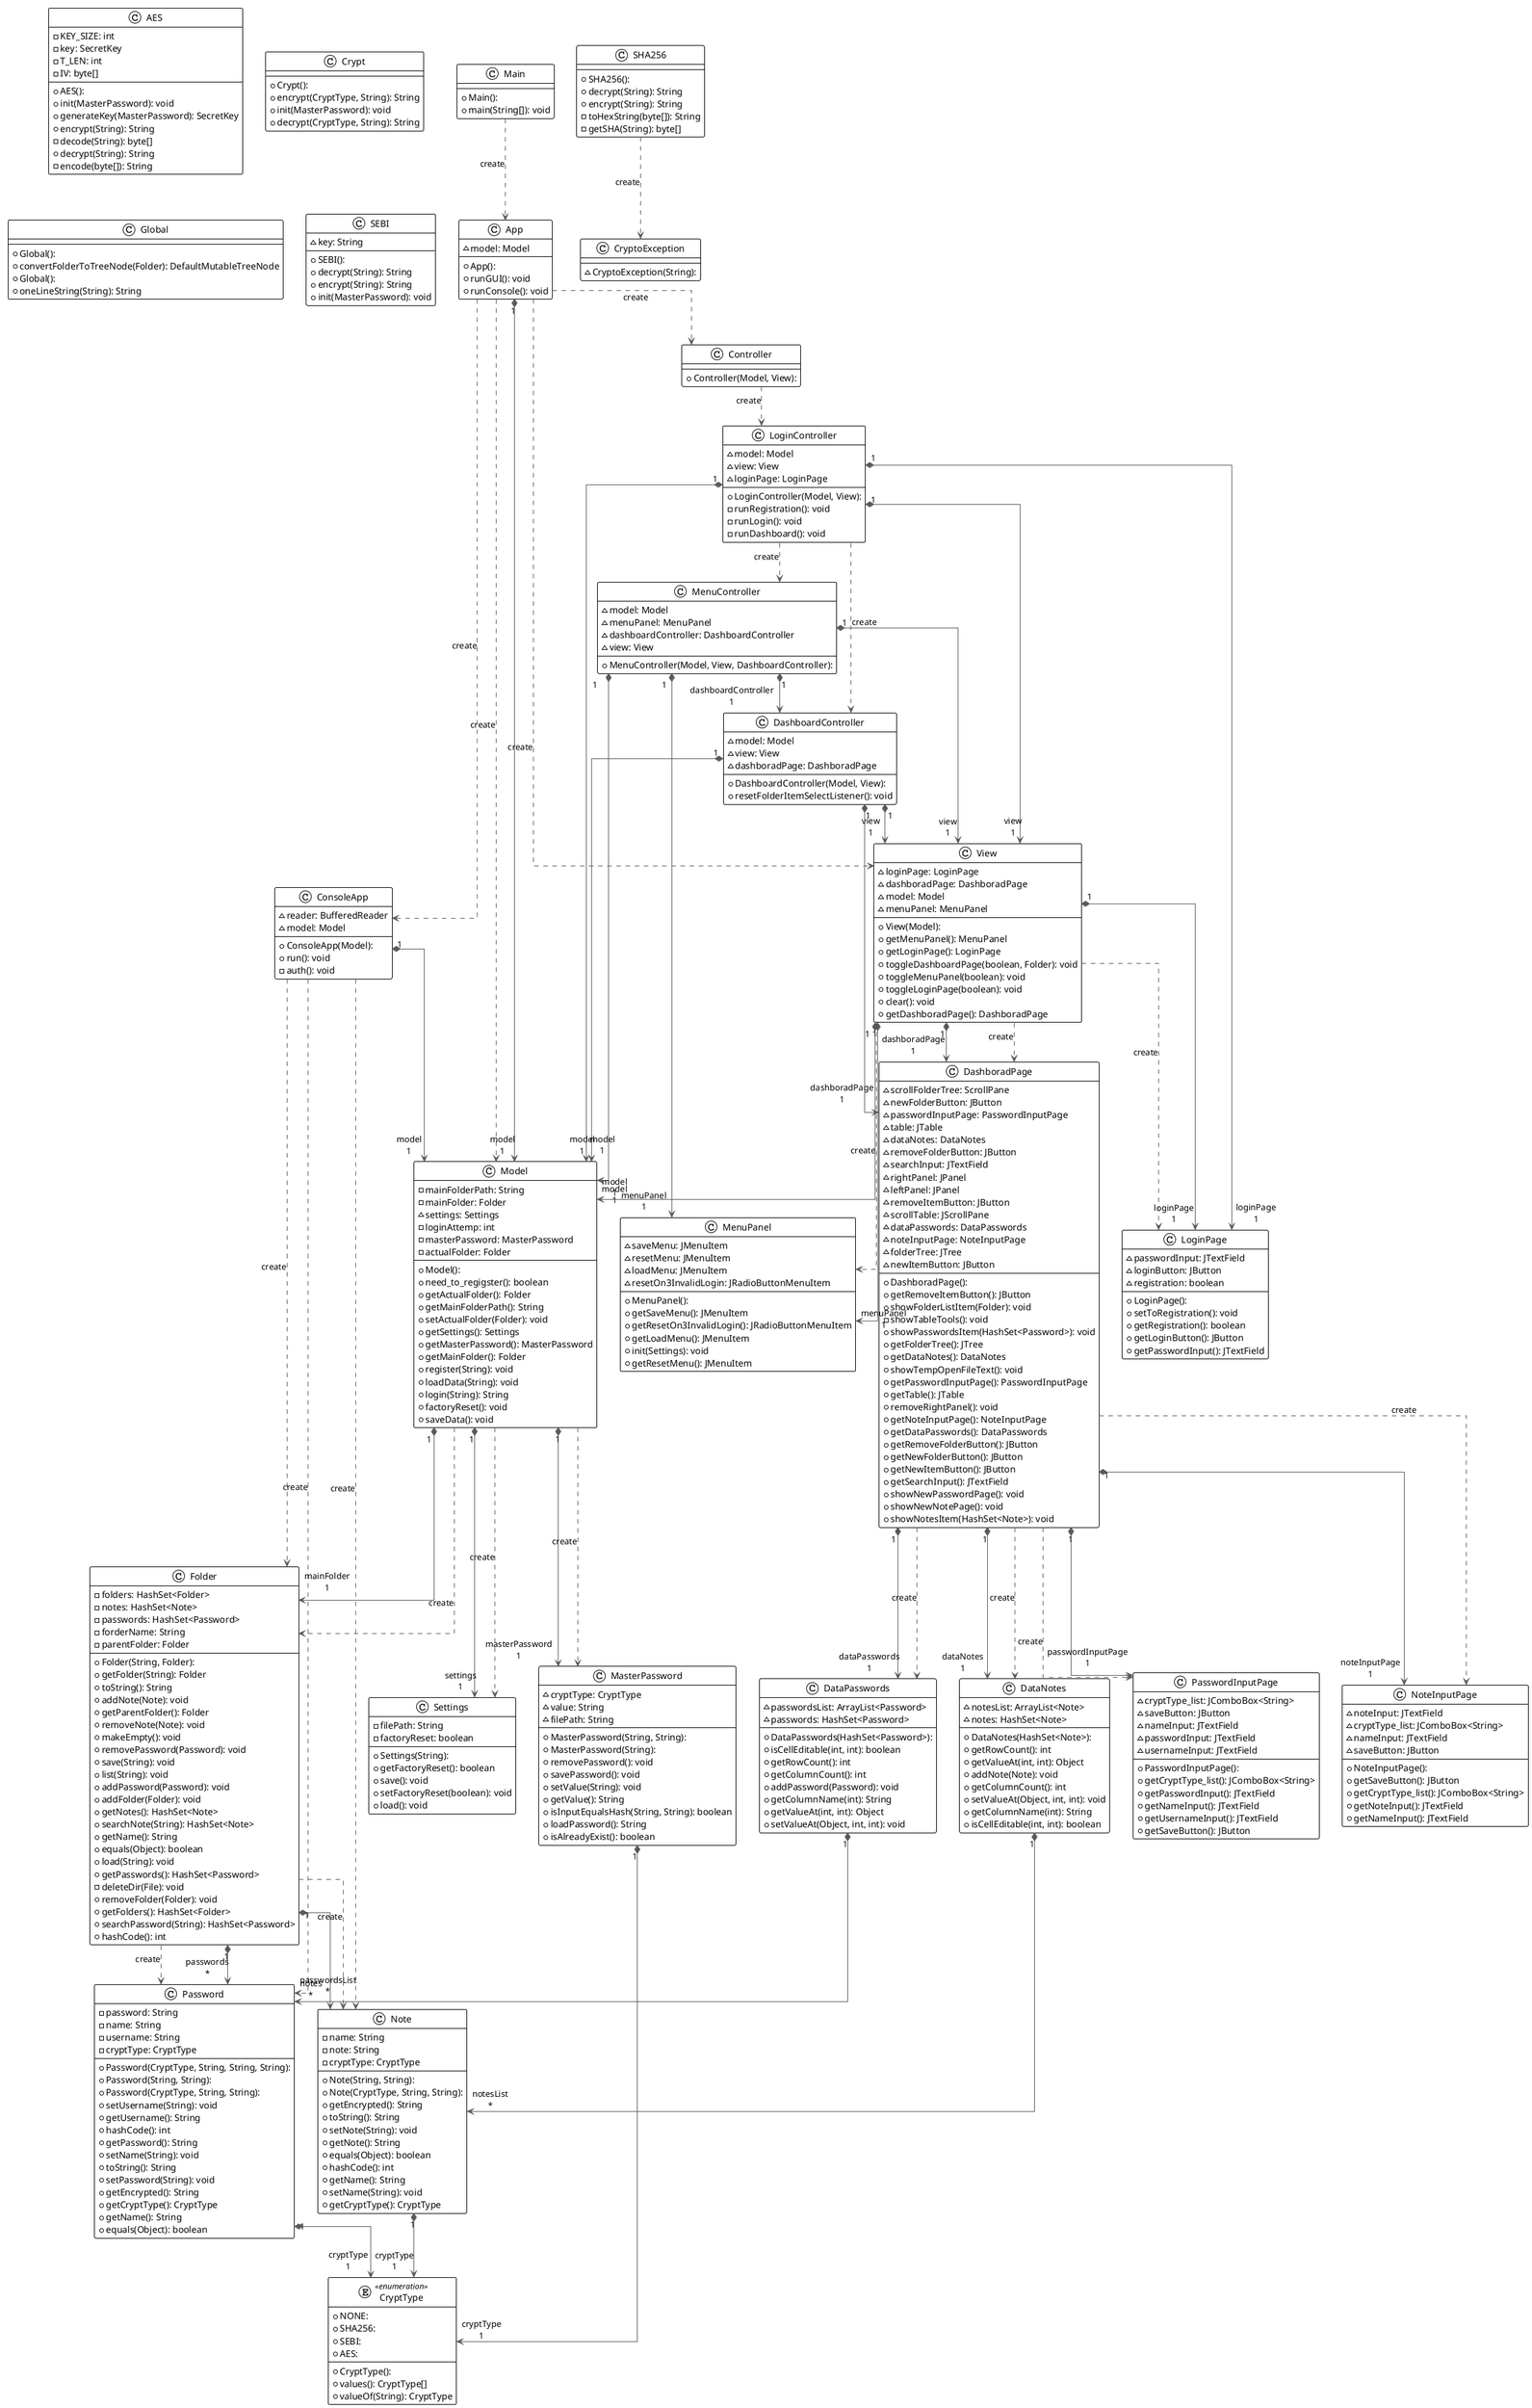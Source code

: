 @startuml

!theme plain
top to bottom direction
skinparam linetype ortho

class AES {
  + AES(): 
  - KEY_SIZE: int
  - key: SecretKey
  - T_LEN: int
  - IV: byte[]
  + init(MasterPassword): void
  + generateKey(MasterPassword): SecretKey
  + encrypt(String): String
  - decode(String): byte[]
  + decrypt(String): String
  - encode(byte[]): String
}
class App {
  + App(): 
  ~ model: Model
  + runGUI(): void
  + runConsole(): void
}
class ConsoleApp {
  + ConsoleApp(Model): 
  ~ reader: BufferedReader
  ~ model: Model
  + run(): void
  - auth(): void
}
class Controller {
  + Controller(Model, View): 
}
class Crypt {
  + Crypt(): 
  + encrypt(CryptType, String): String
  + init(MasterPassword): void
  + decrypt(CryptType, String): String
}
enum CryptType << enumeration >> {
  + CryptType(): 
  + NONE: 
  + SHA256: 
  + SEBI: 
  + AES: 
  + values(): CryptType[]
  + valueOf(String): CryptType
}
class CryptoException {
  ~ CryptoException(String): 
}
class DashboardController {
  + DashboardController(Model, View): 
  ~ model: Model
  ~ view: View
  ~ dashboradPage: DashboradPage
  + resetFolderItemSelectListener(): void
}
class DashboradPage {
  + DashboradPage(): 
  ~ scrollFolderTree: ScrollPane
  ~ newFolderButton: JButton
  ~ passwordInputPage: PasswordInputPage
  ~ table: JTable
  ~ dataNotes: DataNotes
  ~ removeFolderButton: JButton
  ~ searchInput: JTextField
  ~ rightPanel: JPanel
  ~ leftPanel: JPanel
  ~ removeItemButton: JButton
  ~ scrollTable: JScrollPane
  ~ dataPasswords: DataPasswords
  ~ noteInputPage: NoteInputPage
  ~ folderTree: JTree
  ~ newItemButton: JButton
  + getRemoveItemButton(): JButton
  + showFolderListItem(Folder): void
  - showTableTools(): void
  + showPasswordsItem(HashSet<Password>): void
  + getFolderTree(): JTree
  + getDataNotes(): DataNotes
  + showTempOpenFileText(): void
  + getPasswordInputPage(): PasswordInputPage
  + getTable(): JTable
  + removeRightPanel(): void
  + getNoteInputPage(): NoteInputPage
  + getDataPasswords(): DataPasswords
  + getRemoveFolderButton(): JButton
  + getNewFolderButton(): JButton
  + getNewItemButton(): JButton
  + getSearchInput(): JTextField
  + showNewPasswordPage(): void
  + showNewNotePage(): void
  + showNotesItem(HashSet<Note>): void
}
class DataNotes {
  + DataNotes(HashSet<Note>): 
  ~ notesList: ArrayList<Note>
  ~ notes: HashSet<Note>
  + getRowCount(): int
  + getValueAt(int, int): Object
  + addNote(Note): void
  + getColumnCount(): int
  + setValueAt(Object, int, int): void
  + getColumnName(int): String
  + isCellEditable(int, int): boolean
}
class DataPasswords {
  + DataPasswords(HashSet<Password>): 
  ~ passwordsList: ArrayList<Password>
  ~ passwords: HashSet<Password>
  + isCellEditable(int, int): boolean
  + getRowCount(): int
  + getColumnCount(): int
  + addPassword(Password): void
  + getColumnName(int): String
  + getValueAt(int, int): Object
  + setValueAt(Object, int, int): void
}
class Folder {
  + Folder(String, Folder): 
  - folders: HashSet<Folder>
  - notes: HashSet<Note>
  - passwords: HashSet<Password>
  - forderName: String
  - parentFolder: Folder
  + getFolder(String): Folder
  + toString(): String
  + addNote(Note): void
  + getParentFolder(): Folder
  + removeNote(Note): void
  + makeEmpty(): void
  + removePassword(Password): void
  + save(String): void
  + list(String): void
  + addPassword(Password): void
  + addFolder(Folder): void
  + getNotes(): HashSet<Note>
  + searchNote(String): HashSet<Note>
  + getName(): String
  + equals(Object): boolean
  + load(String): void
  + getPasswords(): HashSet<Password>
  - deleteDir(File): void
  + removeFolder(Folder): void
  + getFolders(): HashSet<Folder>
  + searchPassword(String): HashSet<Password>
  + hashCode(): int
}
class Global {
  + Global(): 
  + convertFolderToTreeNode(Folder): DefaultMutableTreeNode
}
class Global {
  + Global(): 
  + oneLineString(String): String
}
class LoginController {
  + LoginController(Model, View): 
  ~ model: Model
  ~ view: View
  ~ loginPage: LoginPage
  - runRegistration(): void
  - runLogin(): void
  - runDashboard(): void
}
class LoginPage {
  + LoginPage(): 
  ~ passwordInput: JTextField
  ~ loginButton: JButton
  ~ registration: boolean
  + setToRegistration(): void
  + getRegistration(): boolean
  + getLoginButton(): JButton
  + getPasswordInput(): JTextField
}
class Main {
  + Main(): 
  + main(String[]): void
}
class MasterPassword {
  + MasterPassword(String, String): 
  + MasterPassword(String): 
  ~ cryptType: CryptType
  ~ value: String
  ~ filePath: String
  + removePassword(): void
  + savePassword(): void
  + setValue(String): void
  + getValue(): String
  + isInputEqualsHash(String, String): boolean
  + loadPassword(): String
  + isAlreadyExist(): boolean
}
class MenuController {
  + MenuController(Model, View, DashboardController): 
  ~ model: Model
  ~ menuPanel: MenuPanel
  ~ dashboardController: DashboardController
  ~ view: View
}
class MenuPanel {
  + MenuPanel(): 
  ~ saveMenu: JMenuItem
  ~ resetMenu: JMenuItem
  ~ loadMenu: JMenuItem
  ~ resetOn3InvalidLogin: JRadioButtonMenuItem
  + getSaveMenu(): JMenuItem
  + getResetOn3InvalidLogin(): JRadioButtonMenuItem
  + getLoadMenu(): JMenuItem
  + init(Settings): void
  + getResetMenu(): JMenuItem
}
class Model {
  + Model(): 
  - mainFolderPath: String
  - mainFolder: Folder
  ~ settings: Settings
  - loginAttemp: int
  - masterPassword: MasterPassword
  - actualFolder: Folder
  + need_to_regigster(): boolean
  + getActualFolder(): Folder
  + getMainFolderPath(): String
  + setActualFolder(Folder): void
  + getSettings(): Settings
  + getMasterPassword(): MasterPassword
  + getMainFolder(): Folder
  + register(String): void
  + loadData(String): void
  + login(String): String
  + factoryReset(): void
  + saveData(): void
}
class Note {
  + Note(String, String): 
  + Note(CryptType, String, String): 
  - name: String
  - note: String
  - cryptType: CryptType
  + getEncrypted(): String
  + toString(): String
  + setNote(String): void
  + getNote(): String
  + equals(Object): boolean
  + hashCode(): int
  + getName(): String
  + setName(String): void
  + getCryptType(): CryptType
}
class NoteInputPage {
  + NoteInputPage(): 
  ~ noteInput: JTextField
  ~ cryptType_list: JComboBox<String>
  ~ nameInput: JTextField
  ~ saveButton: JButton
  + getSaveButton(): JButton
  + getCryptType_list(): JComboBox<String>
  + getNoteInput(): JTextField
  + getNameInput(): JTextField
}
class Password {
  + Password(CryptType, String, String, String): 
  + Password(String, String): 
  + Password(CryptType, String, String): 
  - password: String
  - name: String
  - username: String
  - cryptType: CryptType
  + setUsername(String): void
  + getUsername(): String
  + hashCode(): int
  + getPassword(): String
  + setName(String): void
  + toString(): String
  + setPassword(String): void
  + getEncrypted(): String
  + getCryptType(): CryptType
  + getName(): String
  + equals(Object): boolean
}
class PasswordInputPage {
  + PasswordInputPage(): 
  ~ cryptType_list: JComboBox<String>
  ~ saveButton: JButton
  ~ nameInput: JTextField
  ~ passwordInput: JTextField
  ~ usernameInput: JTextField
  + getCryptType_list(): JComboBox<String>
  + getPasswordInput(): JTextField
  + getNameInput(): JTextField
  + getUsernameInput(): JTextField
  + getSaveButton(): JButton
}
class SEBI {
  + SEBI(): 
  ~ key: String
  + decrypt(String): String
  + encrypt(String): String
  + init(MasterPassword): void
}
class SHA256 {
  + SHA256(): 
  + decrypt(String): String
  + encrypt(String): String
  - toHexString(byte[]): String
  - getSHA(String): byte[]
}
class Settings {
  + Settings(String): 
  - filePath: String
  - factoryReset: boolean
  + getFactoryReset(): boolean
  + save(): void
  + setFactoryReset(boolean): void
  + load(): void
}
class View {
  + View(Model): 
  ~ loginPage: LoginPage
  ~ dashboradPage: DashboradPage
  ~ model: Model
  ~ menuPanel: MenuPanel
  + getMenuPanel(): MenuPanel
  + getLoginPage(): LoginPage
  + toggleDashboardPage(boolean, Folder): void
  + toggleMenuPanel(boolean): void
  + toggleLoginPage(boolean): void
  + clear(): void
  + getDashboradPage(): DashboradPage
}

App                  -[#595959,dashed]->  ConsoleApp          : "«create»"
App                  -[#595959,dashed]->  Controller          : "«create»"
App                  -[#595959,dashed]->  Model               : "«create»"
App                 "1" *-[#595959,plain]-> "model\n1" Model               
App                  -[#595959,dashed]->  View                : "«create»"
ConsoleApp           -[#595959,dashed]->  Folder              : "«create»"
ConsoleApp          "1" *-[#595959,plain]-> "model\n1" Model               
ConsoleApp           -[#595959,dashed]->  Note                : "«create»"
ConsoleApp           -[#595959,dashed]->  Password            : "«create»"
Controller           -[#595959,dashed]->  LoginController     : "«create»"
DashboardController "1" *-[#595959,plain]-> "dashboradPage\n1" DashboradPage       
DashboardController "1" *-[#595959,plain]-> "model\n1" Model               
DashboardController "1" *-[#595959,plain]-> "view\n1" View                
DashboradPage       "1" *-[#595959,plain]-> "dataNotes\n1" DataNotes           
DashboradPage        -[#595959,dashed]->  DataNotes           : "«create»"
DashboradPage       "1" *-[#595959,plain]-> "dataPasswords\n1" DataPasswords       
DashboradPage        -[#595959,dashed]->  DataPasswords       : "«create»"
DashboradPage        -[#595959,dashed]->  NoteInputPage       : "«create»"
DashboradPage       "1" *-[#595959,plain]-> "noteInputPage\n1" NoteInputPage       
DashboradPage       "1" *-[#595959,plain]-> "passwordInputPage\n1" PasswordInputPage   
DashboradPage        -[#595959,dashed]->  PasswordInputPage   : "«create»"
DataNotes           "1" *-[#595959,plain]-> "notesList\n*" Note                
DataPasswords       "1" *-[#595959,plain]-> "passwordsList\n*" Password            
Folder               -[#595959,dashed]->  Note                : "«create»"
Folder              "1" *-[#595959,plain]-> "notes\n*" Note                
Folder               -[#595959,dashed]->  Password            : "«create»"
Folder              "1" *-[#595959,plain]-> "passwords\n*" Password            
LoginController      -[#595959,dashed]->  DashboardController : "«create»"
LoginController     "1" *-[#595959,plain]-> "loginPage\n1" LoginPage           
LoginController      -[#595959,dashed]->  MenuController      : "«create»"
LoginController     "1" *-[#595959,plain]-> "model\n1" Model               
LoginController     "1" *-[#595959,plain]-> "view\n1" View                
Main                 -[#595959,dashed]->  App                 : "«create»"
MasterPassword      "1" *-[#595959,plain]-> "cryptType\n1" CryptType           
MenuController      "1" *-[#595959,plain]-> "dashboardController\n1" DashboardController 
MenuController      "1" *-[#595959,plain]-> "menuPanel\n1" MenuPanel           
MenuController      "1" *-[#595959,plain]-> "model\n1" Model               
MenuController      "1" *-[#595959,plain]-> "view\n1" View                
Model               "1" *-[#595959,plain]-> "mainFolder\n1" Folder              
Model                -[#595959,dashed]->  Folder              : "«create»"
Model               "1" *-[#595959,plain]-> "masterPassword\n1" MasterPassword      
Model                -[#595959,dashed]->  MasterPassword      : "«create»"
Model               "1" *-[#595959,plain]-> "settings\n1" Settings            
Model                -[#595959,dashed]->  Settings            : "«create»"
Note                "1" *-[#595959,plain]-> "cryptType\n1" CryptType           
Password            "1" *-[#595959,plain]-> "cryptType\n1" CryptType           
SHA256               -[#595959,dashed]->  CryptoException     : "«create»"
View                "1" *-[#595959,plain]-> "dashboradPage\n1" DashboradPage       
View                 -[#595959,dashed]->  DashboradPage       : "«create»"
View                "1" *-[#595959,plain]-> "loginPage\n1" LoginPage           
View                 -[#595959,dashed]->  LoginPage           : "«create»"
View                 -[#595959,dashed]->  MenuPanel           : "«create»"
View                "1" *-[#595959,plain]-> "menuPanel\n1" MenuPanel           
View                "1" *-[#595959,plain]-> "model\n1" Model               
@enduml
